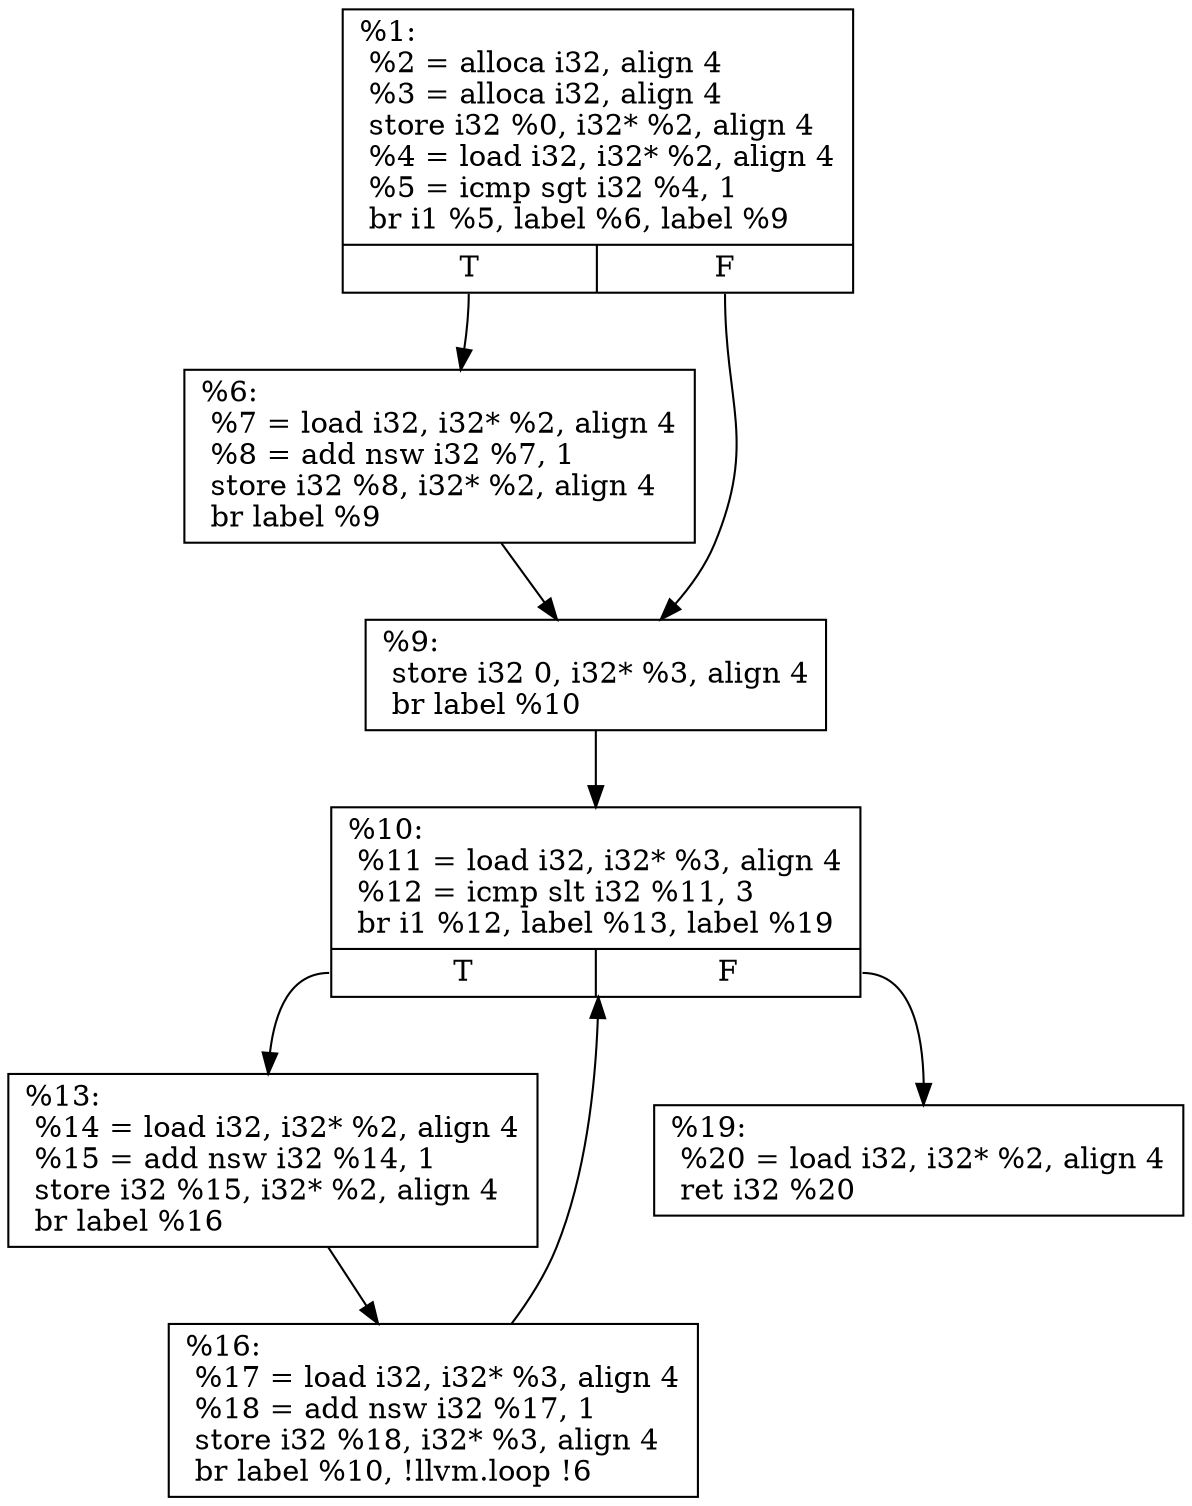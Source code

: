 digraph "func" {
	node_0001[shape=record, label="{%1:\l %2 = alloca i32, align 4\l %3 = alloca i32, align 4\l store i32 %0, i32* %2, align 4\l %4 = load i32, i32* %2, align 4\l %5 = icmp sgt i32 %4, 1\l br i1 %5, label %6, label %9\l|{<s0>T|<s1>F}}"]
	node_0002[shape=record, label="{%6:\l %7 = load i32, i32* %2, align 4\l %8 = add nsw i32 %7, 1\l store i32 %8, i32* %2, align 4\l br label %9\l}"]
	node_0003[shape=record, label="{%9:\l store i32 0, i32* %3, align 4\l br label %10\l}"]
	node_0004[shape=record, label="{%10:\l %11 = load i32, i32* %3, align 4\l %12 = icmp slt i32 %11, 3\l br i1 %12, label %13, label %19\l|{<s0>T|<s1>F}}"]
	node_0005[shape=record, label="{%13:\l %14 = load i32, i32* %2, align 4\l %15 = add nsw i32 %14, 1\l store i32 %15, i32* %2, align 4\l br label %16\l}"]
	node_0006[shape=record, label="{%16:\l %17 = load i32, i32* %3, align 4\l %18 = add nsw i32 %17, 1\l store i32 %18, i32* %3, align 4\l br label %10, !llvm.loop !6\l}"]
	node_0007[shape=record, label="{%19:\l %20 = load i32, i32* %2, align 4\l ret i32 %20\l}"]
	node_0001:s0 -> node_0002 
	node_0001:s1 -> node_0003 
	node_0002 -> node_0003 
	node_0003 -> node_0004 
	node_0004:s0 -> node_0005 
	node_0004:s1 -> node_0007 
	node_0005 -> node_0006 
	node_0006 -> node_0004 
}
